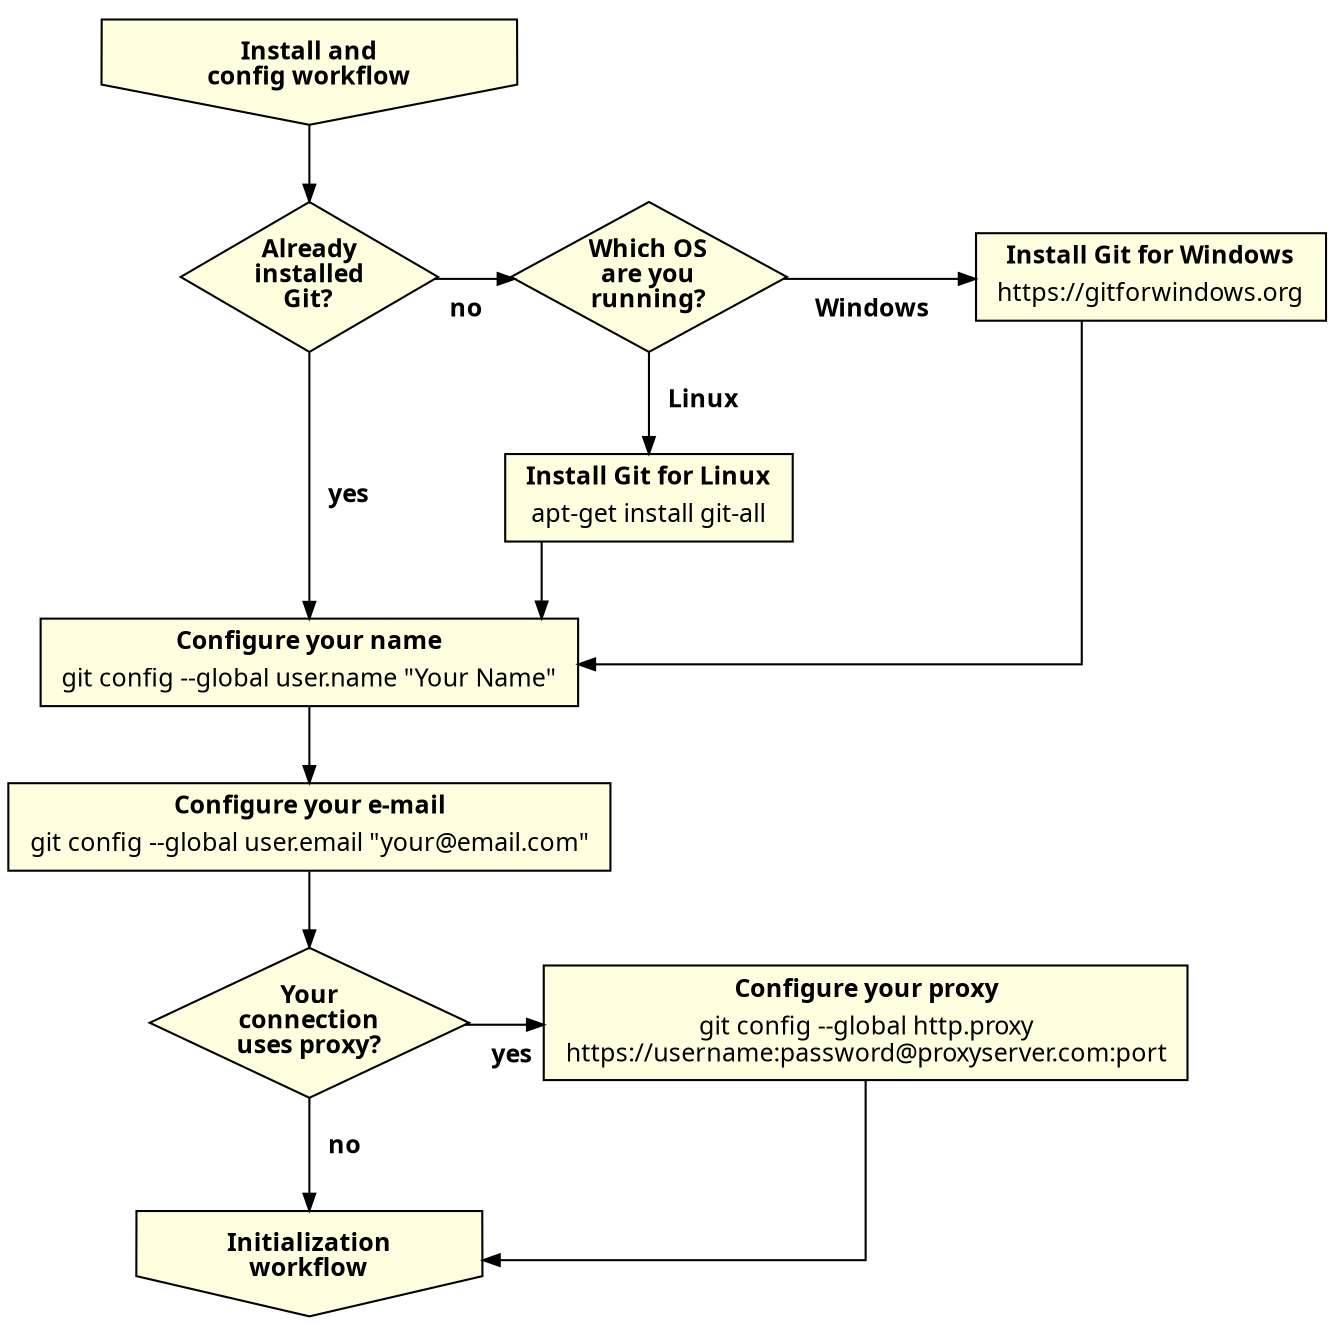digraph installconfigworkflow {
    splines = ortho;

    edge [
        arrowsize = 0.8,
        fontname = "Verdana",
        fontsize = 12
    ]

    node [
        shape = rect,
        style = filled,
        fillcolor = lightyellow,
        fontname = "Verdana",
        fontsize = 12
    ]

    // workflow
    install_config_workflow [
        shape = invhouse,
        label = <<b>Install and<br/>config workflow</b>>,
        group = g1
    ]
    init_workflow [
        shape = invhouse,
        label = <<b>Initialization<br/>workflow</b>>,
        group = g1
    ]

    // decisions
    already_installed [
        shape = diamond,
        label = <<b>Already<br/>installed<br/>Git?</b>>,
        height = 1,
        group = g1
    ];
    which_os [
        shape = diamond,
        label = <<b>Which OS<br/>are you<br/>running?</b>>,
        height = 1,
        group = g2
    ];
    connection_uses_proxy [
        shape = diamond,
        label = <<b>Your<br/>connection<br/>uses proxy?</b>>,
        height = 1,
        group = g1
    ];

    // actions
    install_git_for_linux [
        label = <
            <table border="0" cellborder="0" cellspacing="0">
            <tr><td><b>Install Git for Linux</b></td></tr>
            <tr><td>apt-get install git-all</td></tr>
            </table>
        >,
        group = g2
    ]
    install_git_for_windows [
        label = <
            <table border="0" cellborder="0" cellspacing="0">
            <tr><td><b>Install Git for Windows</b></td></tr>
            <tr><td>https://gitforwindows.org</td></tr>
            </table>
        >
    ]

    // commands
    git_config_name [
        label = <
            <table border="0" cellborder="0" cellspacing="0">
            <tr><td><b>Configure your name</b></td></tr>
            <tr><td>git config --global user.name "Your Name"</td></tr>
            </table>
        >,
        group = g1
    ]
    git_config_email [
        label = <
            <table border="0" cellborder="0" cellspacing="0">
            <tr><td><b>Configure your e-mail</b></td></tr>
            <tr><td>git config --global user.email "your@email.com"</td></tr>
            </table>
        >,
        group = g1
    ]
    git_config_proxy [
        label = <
            <table border="0" cellborder="0" cellspacing="0">
            <tr><td><b>Configure your proxy</b></td></tr>
            <tr><td>git config ‐‐global http.proxy<br/>https://username:password@proxyserver.com:port</td></tr>
            </table>
        >
    ]

    // relations
    install_config_workflow -> already_installed
    already_installed -> git_config_name [
        label = <<b>   yes</b>>
    ]
    already_installed -> which_os [
        xlabel = <
            <table border="0" cellborder="0" cellpadding="7">
            <tr><td><b>no</b></td></tr>
            </table>
        >
    ]
    which_os -> install_git_for_windows [
        label = <
            <table border="0" cellborder="0" cellpadding="7">
            <tr><td><b>Windows</b></td></tr>
            </table>
        >
    ]
    which_os -> install_git_for_linux [
        label = <<b>   Linux</b>>
    ]
    install_git_for_windows -> git_config_name
    install_git_for_linux -> git_config_name
    git_config_name -> git_config_email
    git_config_email -> connection_uses_proxy
    connection_uses_proxy -> init_workflow [
        label = <<b>   no</b>>
    ]
    connection_uses_proxy -> git_config_proxy [
        xlabel = <
            <table border="0" cellborder="0" cellpadding="7">
            <tr><td><b>yes   </b></td></tr>
            </table>
        >
    ]
    git_config_proxy -> init_workflow

    // put already_installed, which_os and install_git_for_windows in the same row
    {rank = same; already_installed; which_os; install_git_for_windows;}
    // put connection_uses_proxy and git_config_proxy in the same row
    {rank = same; connection_uses_proxy; git_config_proxy;}
}
